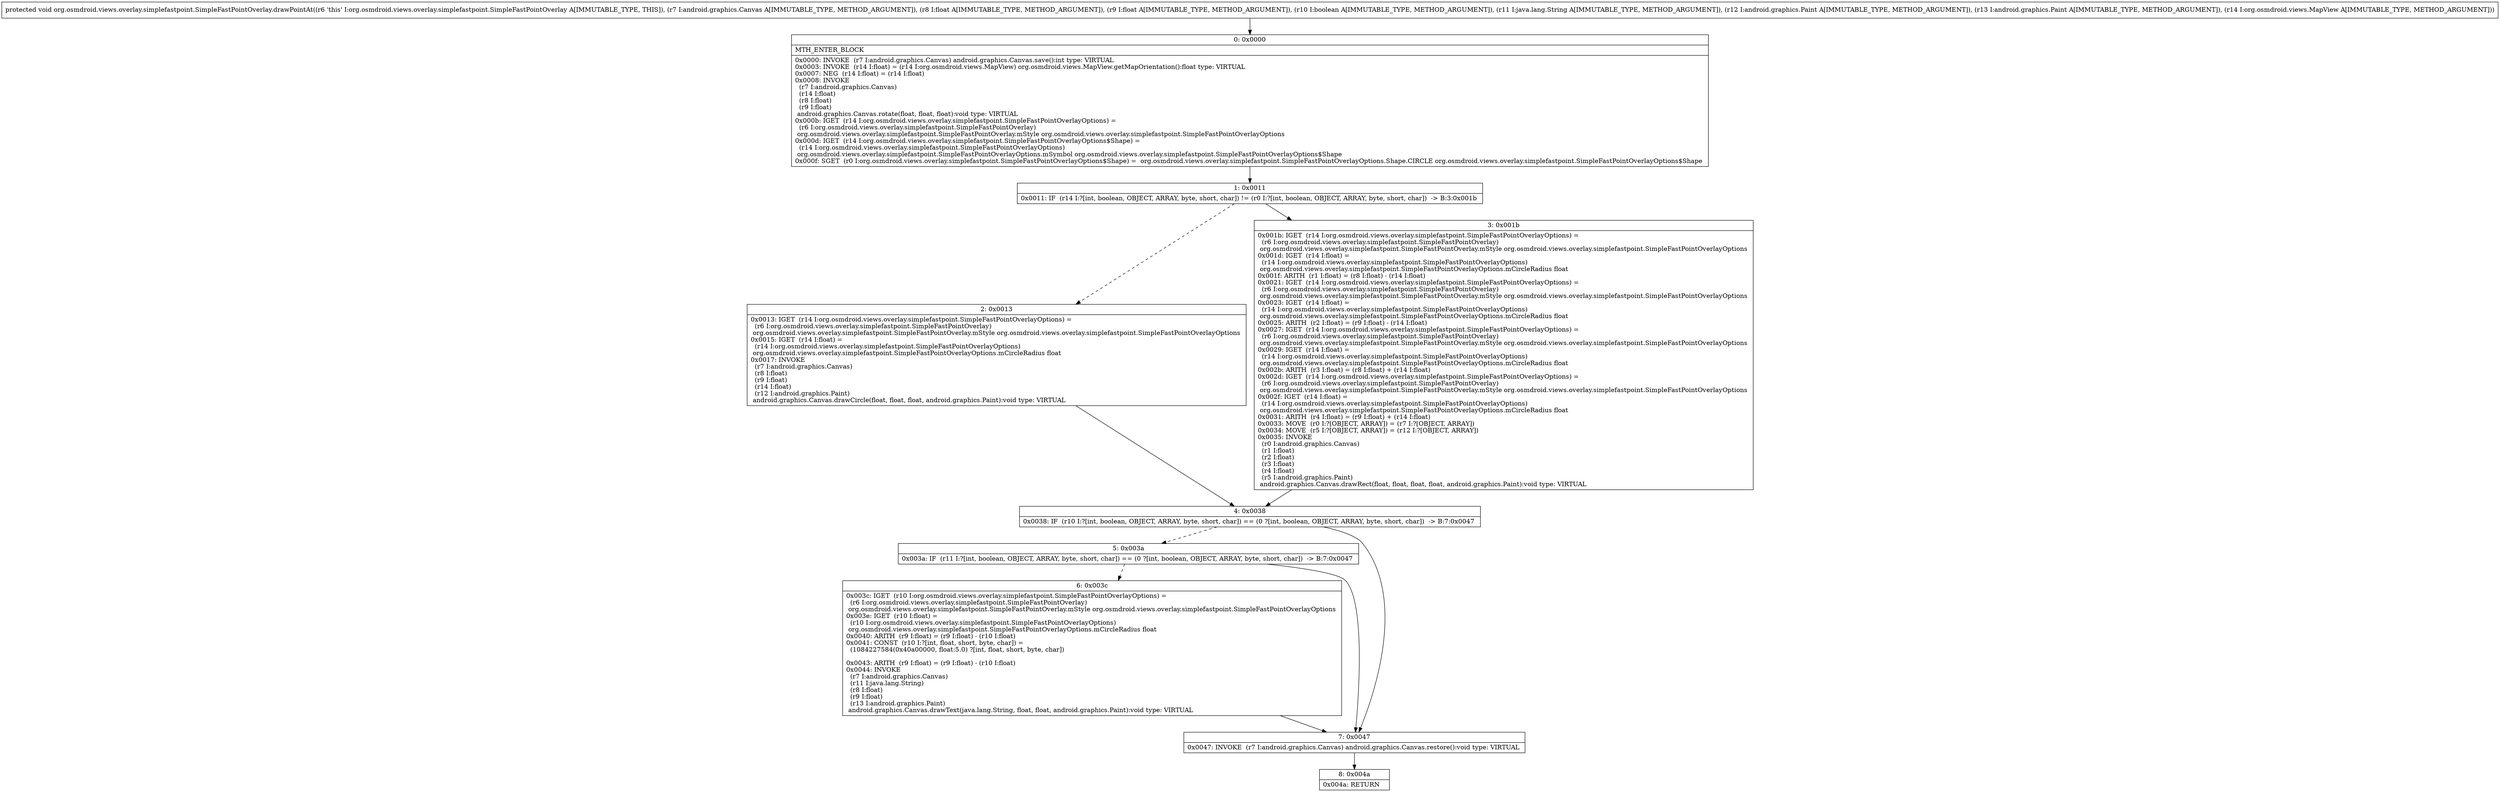 digraph "CFG fororg.osmdroid.views.overlay.simplefastpoint.SimpleFastPointOverlay.drawPointAt(Landroid\/graphics\/Canvas;FFZLjava\/lang\/String;Landroid\/graphics\/Paint;Landroid\/graphics\/Paint;Lorg\/osmdroid\/views\/MapView;)V" {
Node_0 [shape=record,label="{0\:\ 0x0000|MTH_ENTER_BLOCK\l|0x0000: INVOKE  (r7 I:android.graphics.Canvas) android.graphics.Canvas.save():int type: VIRTUAL \l0x0003: INVOKE  (r14 I:float) = (r14 I:org.osmdroid.views.MapView) org.osmdroid.views.MapView.getMapOrientation():float type: VIRTUAL \l0x0007: NEG  (r14 I:float) = (r14 I:float) \l0x0008: INVOKE  \l  (r7 I:android.graphics.Canvas)\l  (r14 I:float)\l  (r8 I:float)\l  (r9 I:float)\l android.graphics.Canvas.rotate(float, float, float):void type: VIRTUAL \l0x000b: IGET  (r14 I:org.osmdroid.views.overlay.simplefastpoint.SimpleFastPointOverlayOptions) = \l  (r6 I:org.osmdroid.views.overlay.simplefastpoint.SimpleFastPointOverlay)\l org.osmdroid.views.overlay.simplefastpoint.SimpleFastPointOverlay.mStyle org.osmdroid.views.overlay.simplefastpoint.SimpleFastPointOverlayOptions \l0x000d: IGET  (r14 I:org.osmdroid.views.overlay.simplefastpoint.SimpleFastPointOverlayOptions$Shape) = \l  (r14 I:org.osmdroid.views.overlay.simplefastpoint.SimpleFastPointOverlayOptions)\l org.osmdroid.views.overlay.simplefastpoint.SimpleFastPointOverlayOptions.mSymbol org.osmdroid.views.overlay.simplefastpoint.SimpleFastPointOverlayOptions$Shape \l0x000f: SGET  (r0 I:org.osmdroid.views.overlay.simplefastpoint.SimpleFastPointOverlayOptions$Shape) =  org.osmdroid.views.overlay.simplefastpoint.SimpleFastPointOverlayOptions.Shape.CIRCLE org.osmdroid.views.overlay.simplefastpoint.SimpleFastPointOverlayOptions$Shape \l}"];
Node_1 [shape=record,label="{1\:\ 0x0011|0x0011: IF  (r14 I:?[int, boolean, OBJECT, ARRAY, byte, short, char]) != (r0 I:?[int, boolean, OBJECT, ARRAY, byte, short, char])  \-\> B:3:0x001b \l}"];
Node_2 [shape=record,label="{2\:\ 0x0013|0x0013: IGET  (r14 I:org.osmdroid.views.overlay.simplefastpoint.SimpleFastPointOverlayOptions) = \l  (r6 I:org.osmdroid.views.overlay.simplefastpoint.SimpleFastPointOverlay)\l org.osmdroid.views.overlay.simplefastpoint.SimpleFastPointOverlay.mStyle org.osmdroid.views.overlay.simplefastpoint.SimpleFastPointOverlayOptions \l0x0015: IGET  (r14 I:float) = \l  (r14 I:org.osmdroid.views.overlay.simplefastpoint.SimpleFastPointOverlayOptions)\l org.osmdroid.views.overlay.simplefastpoint.SimpleFastPointOverlayOptions.mCircleRadius float \l0x0017: INVOKE  \l  (r7 I:android.graphics.Canvas)\l  (r8 I:float)\l  (r9 I:float)\l  (r14 I:float)\l  (r12 I:android.graphics.Paint)\l android.graphics.Canvas.drawCircle(float, float, float, android.graphics.Paint):void type: VIRTUAL \l}"];
Node_3 [shape=record,label="{3\:\ 0x001b|0x001b: IGET  (r14 I:org.osmdroid.views.overlay.simplefastpoint.SimpleFastPointOverlayOptions) = \l  (r6 I:org.osmdroid.views.overlay.simplefastpoint.SimpleFastPointOverlay)\l org.osmdroid.views.overlay.simplefastpoint.SimpleFastPointOverlay.mStyle org.osmdroid.views.overlay.simplefastpoint.SimpleFastPointOverlayOptions \l0x001d: IGET  (r14 I:float) = \l  (r14 I:org.osmdroid.views.overlay.simplefastpoint.SimpleFastPointOverlayOptions)\l org.osmdroid.views.overlay.simplefastpoint.SimpleFastPointOverlayOptions.mCircleRadius float \l0x001f: ARITH  (r1 I:float) = (r8 I:float) \- (r14 I:float) \l0x0021: IGET  (r14 I:org.osmdroid.views.overlay.simplefastpoint.SimpleFastPointOverlayOptions) = \l  (r6 I:org.osmdroid.views.overlay.simplefastpoint.SimpleFastPointOverlay)\l org.osmdroid.views.overlay.simplefastpoint.SimpleFastPointOverlay.mStyle org.osmdroid.views.overlay.simplefastpoint.SimpleFastPointOverlayOptions \l0x0023: IGET  (r14 I:float) = \l  (r14 I:org.osmdroid.views.overlay.simplefastpoint.SimpleFastPointOverlayOptions)\l org.osmdroid.views.overlay.simplefastpoint.SimpleFastPointOverlayOptions.mCircleRadius float \l0x0025: ARITH  (r2 I:float) = (r9 I:float) \- (r14 I:float) \l0x0027: IGET  (r14 I:org.osmdroid.views.overlay.simplefastpoint.SimpleFastPointOverlayOptions) = \l  (r6 I:org.osmdroid.views.overlay.simplefastpoint.SimpleFastPointOverlay)\l org.osmdroid.views.overlay.simplefastpoint.SimpleFastPointOverlay.mStyle org.osmdroid.views.overlay.simplefastpoint.SimpleFastPointOverlayOptions \l0x0029: IGET  (r14 I:float) = \l  (r14 I:org.osmdroid.views.overlay.simplefastpoint.SimpleFastPointOverlayOptions)\l org.osmdroid.views.overlay.simplefastpoint.SimpleFastPointOverlayOptions.mCircleRadius float \l0x002b: ARITH  (r3 I:float) = (r8 I:float) + (r14 I:float) \l0x002d: IGET  (r14 I:org.osmdroid.views.overlay.simplefastpoint.SimpleFastPointOverlayOptions) = \l  (r6 I:org.osmdroid.views.overlay.simplefastpoint.SimpleFastPointOverlay)\l org.osmdroid.views.overlay.simplefastpoint.SimpleFastPointOverlay.mStyle org.osmdroid.views.overlay.simplefastpoint.SimpleFastPointOverlayOptions \l0x002f: IGET  (r14 I:float) = \l  (r14 I:org.osmdroid.views.overlay.simplefastpoint.SimpleFastPointOverlayOptions)\l org.osmdroid.views.overlay.simplefastpoint.SimpleFastPointOverlayOptions.mCircleRadius float \l0x0031: ARITH  (r4 I:float) = (r9 I:float) + (r14 I:float) \l0x0033: MOVE  (r0 I:?[OBJECT, ARRAY]) = (r7 I:?[OBJECT, ARRAY]) \l0x0034: MOVE  (r5 I:?[OBJECT, ARRAY]) = (r12 I:?[OBJECT, ARRAY]) \l0x0035: INVOKE  \l  (r0 I:android.graphics.Canvas)\l  (r1 I:float)\l  (r2 I:float)\l  (r3 I:float)\l  (r4 I:float)\l  (r5 I:android.graphics.Paint)\l android.graphics.Canvas.drawRect(float, float, float, float, android.graphics.Paint):void type: VIRTUAL \l}"];
Node_4 [shape=record,label="{4\:\ 0x0038|0x0038: IF  (r10 I:?[int, boolean, OBJECT, ARRAY, byte, short, char]) == (0 ?[int, boolean, OBJECT, ARRAY, byte, short, char])  \-\> B:7:0x0047 \l}"];
Node_5 [shape=record,label="{5\:\ 0x003a|0x003a: IF  (r11 I:?[int, boolean, OBJECT, ARRAY, byte, short, char]) == (0 ?[int, boolean, OBJECT, ARRAY, byte, short, char])  \-\> B:7:0x0047 \l}"];
Node_6 [shape=record,label="{6\:\ 0x003c|0x003c: IGET  (r10 I:org.osmdroid.views.overlay.simplefastpoint.SimpleFastPointOverlayOptions) = \l  (r6 I:org.osmdroid.views.overlay.simplefastpoint.SimpleFastPointOverlay)\l org.osmdroid.views.overlay.simplefastpoint.SimpleFastPointOverlay.mStyle org.osmdroid.views.overlay.simplefastpoint.SimpleFastPointOverlayOptions \l0x003e: IGET  (r10 I:float) = \l  (r10 I:org.osmdroid.views.overlay.simplefastpoint.SimpleFastPointOverlayOptions)\l org.osmdroid.views.overlay.simplefastpoint.SimpleFastPointOverlayOptions.mCircleRadius float \l0x0040: ARITH  (r9 I:float) = (r9 I:float) \- (r10 I:float) \l0x0041: CONST  (r10 I:?[int, float, short, byte, char]) = \l  (1084227584(0x40a00000, float:5.0) ?[int, float, short, byte, char])\l \l0x0043: ARITH  (r9 I:float) = (r9 I:float) \- (r10 I:float) \l0x0044: INVOKE  \l  (r7 I:android.graphics.Canvas)\l  (r11 I:java.lang.String)\l  (r8 I:float)\l  (r9 I:float)\l  (r13 I:android.graphics.Paint)\l android.graphics.Canvas.drawText(java.lang.String, float, float, android.graphics.Paint):void type: VIRTUAL \l}"];
Node_7 [shape=record,label="{7\:\ 0x0047|0x0047: INVOKE  (r7 I:android.graphics.Canvas) android.graphics.Canvas.restore():void type: VIRTUAL \l}"];
Node_8 [shape=record,label="{8\:\ 0x004a|0x004a: RETURN   \l}"];
MethodNode[shape=record,label="{protected void org.osmdroid.views.overlay.simplefastpoint.SimpleFastPointOverlay.drawPointAt((r6 'this' I:org.osmdroid.views.overlay.simplefastpoint.SimpleFastPointOverlay A[IMMUTABLE_TYPE, THIS]), (r7 I:android.graphics.Canvas A[IMMUTABLE_TYPE, METHOD_ARGUMENT]), (r8 I:float A[IMMUTABLE_TYPE, METHOD_ARGUMENT]), (r9 I:float A[IMMUTABLE_TYPE, METHOD_ARGUMENT]), (r10 I:boolean A[IMMUTABLE_TYPE, METHOD_ARGUMENT]), (r11 I:java.lang.String A[IMMUTABLE_TYPE, METHOD_ARGUMENT]), (r12 I:android.graphics.Paint A[IMMUTABLE_TYPE, METHOD_ARGUMENT]), (r13 I:android.graphics.Paint A[IMMUTABLE_TYPE, METHOD_ARGUMENT]), (r14 I:org.osmdroid.views.MapView A[IMMUTABLE_TYPE, METHOD_ARGUMENT])) }"];
MethodNode -> Node_0;
Node_0 -> Node_1;
Node_1 -> Node_2[style=dashed];
Node_1 -> Node_3;
Node_2 -> Node_4;
Node_3 -> Node_4;
Node_4 -> Node_5[style=dashed];
Node_4 -> Node_7;
Node_5 -> Node_6[style=dashed];
Node_5 -> Node_7;
Node_6 -> Node_7;
Node_7 -> Node_8;
}


